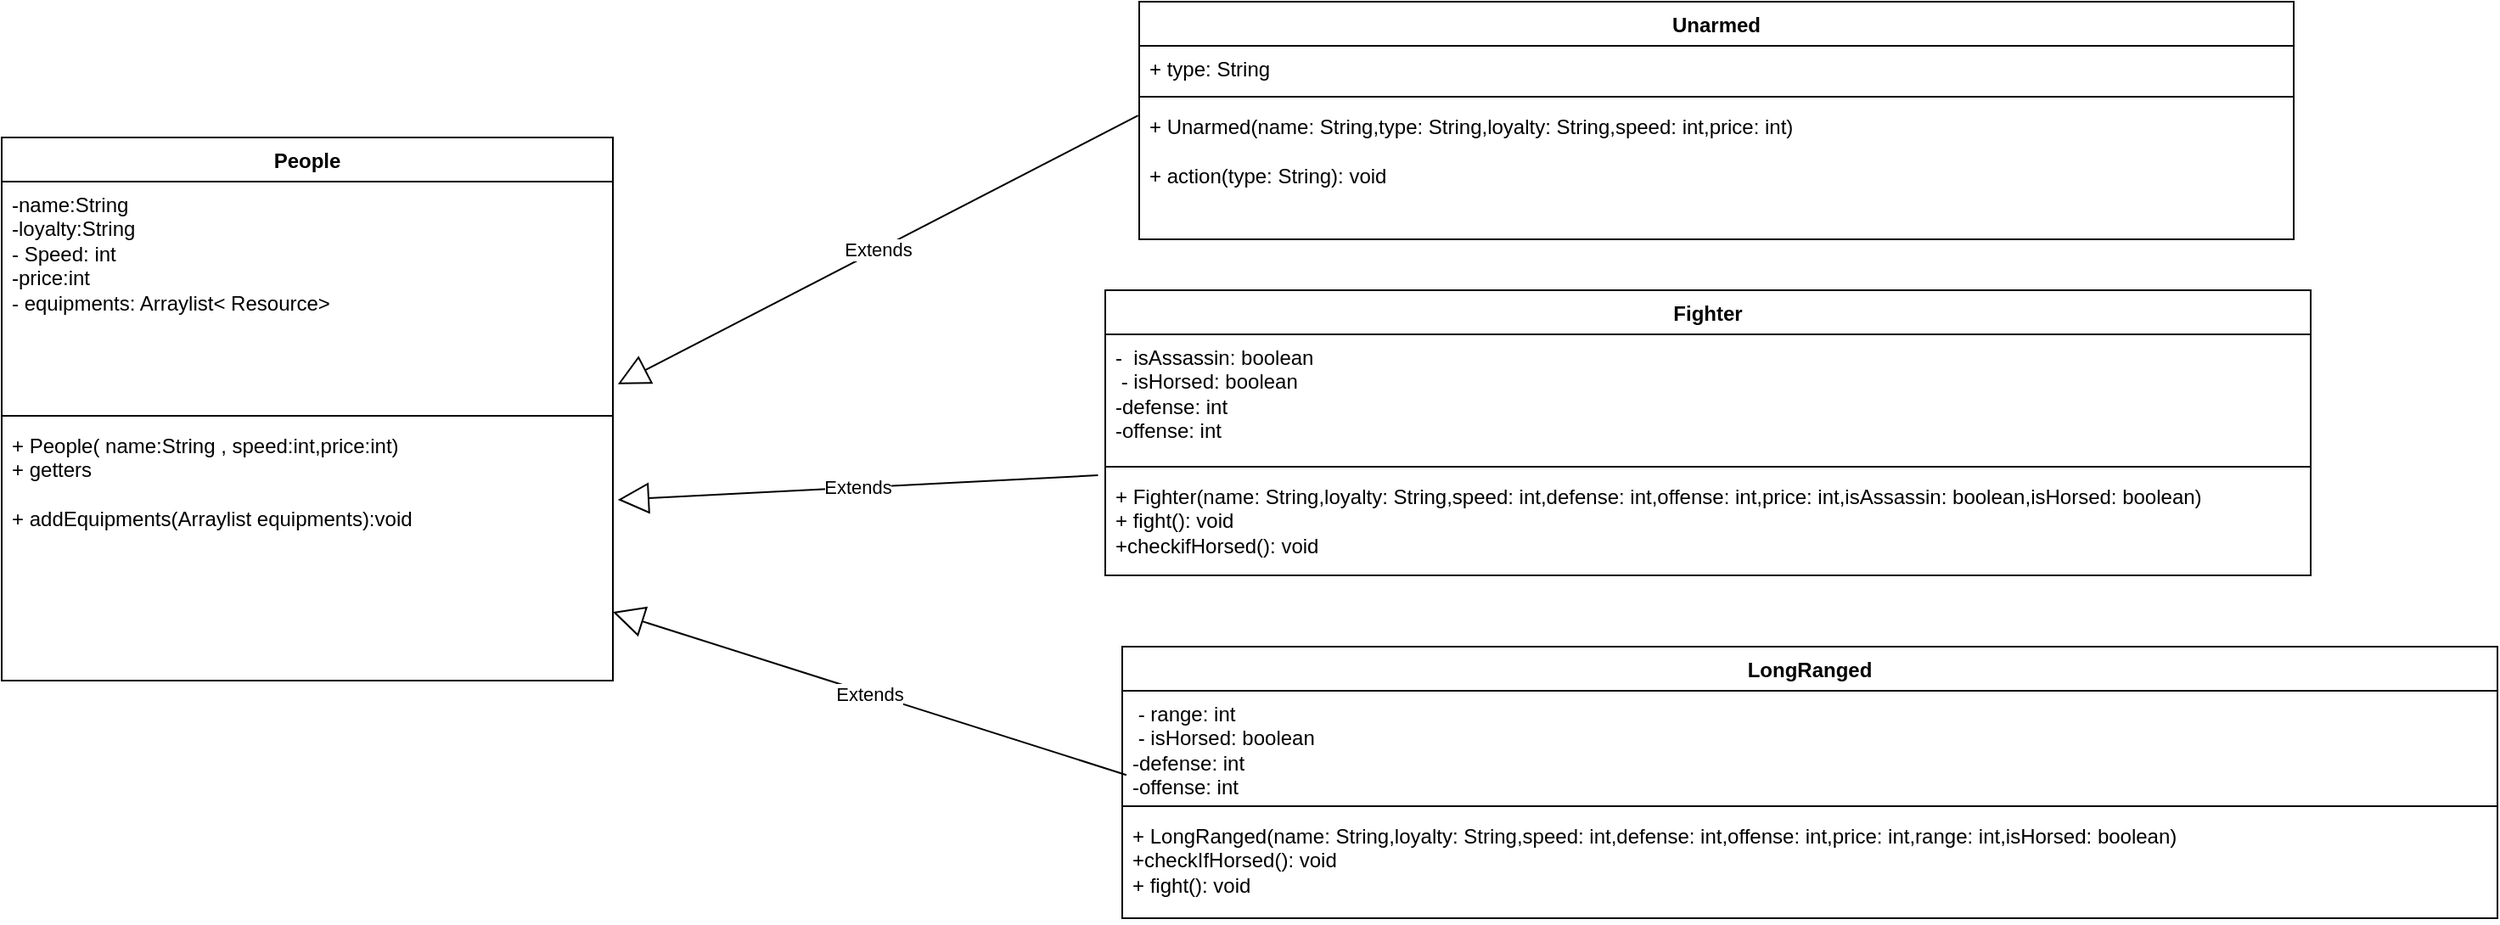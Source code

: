 <mxfile version="21.1.5" type="device">
  <diagram name="Page-1" id="eyCFR0LN3RpBlffGIyyh">
    <mxGraphModel dx="2100" dy="1174" grid="1" gridSize="10" guides="1" tooltips="1" connect="1" arrows="1" fold="1" page="1" pageScale="1" pageWidth="850" pageHeight="1100" math="0" shadow="0">
      <root>
        <mxCell id="0" />
        <mxCell id="1" parent="0" />
        <mxCell id="trcdo64KEQHRsMz_tVrW-1" value="People" style="swimlane;fontStyle=1;align=center;verticalAlign=top;childLayout=stackLayout;horizontal=1;startSize=26;horizontalStack=0;resizeParent=1;resizeParentMax=0;resizeLast=0;collapsible=1;marginBottom=0;whiteSpace=wrap;html=1;" parent="1" vertex="1">
          <mxGeometry x="100" y="520" width="360" height="320" as="geometry" />
        </mxCell>
        <mxCell id="trcdo64KEQHRsMz_tVrW-2" value="-name:String&lt;br&gt;-loyalty:String&lt;br&gt;- Speed: int&lt;br&gt;-price:int&lt;br&gt;- equipments: Arraylist&amp;lt; Resource&amp;gt;" style="text;strokeColor=none;fillColor=none;align=left;verticalAlign=top;spacingLeft=4;spacingRight=4;overflow=hidden;rotatable=0;points=[[0,0.5],[1,0.5]];portConstraint=eastwest;whiteSpace=wrap;html=1;" parent="trcdo64KEQHRsMz_tVrW-1" vertex="1">
          <mxGeometry y="26" width="360" height="134" as="geometry" />
        </mxCell>
        <mxCell id="trcdo64KEQHRsMz_tVrW-3" value="" style="line;strokeWidth=1;fillColor=none;align=left;verticalAlign=middle;spacingTop=-1;spacingLeft=3;spacingRight=3;rotatable=0;labelPosition=right;points=[];portConstraint=eastwest;strokeColor=inherit;" parent="trcdo64KEQHRsMz_tVrW-1" vertex="1">
          <mxGeometry y="160" width="360" height="8" as="geometry" />
        </mxCell>
        <mxCell id="trcdo64KEQHRsMz_tVrW-4" value="+ People( name:String , speed:int,price:int)&lt;br&gt;+ getters&lt;br&gt;&lt;br&gt;+ addEquipments(Arraylist equipments):void" style="text;strokeColor=none;fillColor=none;align=left;verticalAlign=top;spacingLeft=4;spacingRight=4;overflow=hidden;rotatable=0;points=[[0,0.5],[1,0.5]];portConstraint=eastwest;whiteSpace=wrap;html=1;" parent="trcdo64KEQHRsMz_tVrW-1" vertex="1">
          <mxGeometry y="168" width="360" height="152" as="geometry" />
        </mxCell>
        <mxCell id="9DE7B5fRwaOdTCavRMPI-5" value="LongRanged" style="swimlane;fontStyle=1;align=center;verticalAlign=top;childLayout=stackLayout;horizontal=1;startSize=26;horizontalStack=0;resizeParent=1;resizeParentMax=0;resizeLast=0;collapsible=1;marginBottom=0;whiteSpace=wrap;html=1;" vertex="1" parent="1">
          <mxGeometry x="760" y="820" width="810" height="160" as="geometry" />
        </mxCell>
        <mxCell id="9DE7B5fRwaOdTCavRMPI-6" value="&amp;nbsp;- range: int&lt;br&gt;&amp;nbsp;- isHorsed: boolean&lt;br&gt;-defense: int&lt;br style=&quot;border-color: var(--border-color);&quot;&gt;-offense: int" style="text;strokeColor=none;fillColor=none;align=left;verticalAlign=top;spacingLeft=4;spacingRight=4;overflow=hidden;rotatable=0;points=[[0,0.5],[1,0.5]];portConstraint=eastwest;whiteSpace=wrap;html=1;" vertex="1" parent="9DE7B5fRwaOdTCavRMPI-5">
          <mxGeometry y="26" width="810" height="64" as="geometry" />
        </mxCell>
        <mxCell id="9DE7B5fRwaOdTCavRMPI-7" value="" style="line;strokeWidth=1;fillColor=none;align=left;verticalAlign=middle;spacingTop=-1;spacingLeft=3;spacingRight=3;rotatable=0;labelPosition=right;points=[];portConstraint=eastwest;strokeColor=inherit;" vertex="1" parent="9DE7B5fRwaOdTCavRMPI-5">
          <mxGeometry y="90" width="810" height="8" as="geometry" />
        </mxCell>
        <mxCell id="9DE7B5fRwaOdTCavRMPI-8" value="+ LongRanged(name: String,loyalty: String,speed: int,defense: int,offense: int,price: int,range: int,isHorsed: boolean)&lt;br style=&quot;border-color: var(--border-color);&quot;&gt;+checkIfHorsed(): void&lt;br&gt;+ fight(): void" style="text;strokeColor=none;fillColor=none;align=left;verticalAlign=top;spacingLeft=4;spacingRight=4;overflow=hidden;rotatable=0;points=[[0,0.5],[1,0.5]];portConstraint=eastwest;whiteSpace=wrap;html=1;" vertex="1" parent="9DE7B5fRwaOdTCavRMPI-5">
          <mxGeometry y="98" width="810" height="62" as="geometry" />
        </mxCell>
        <mxCell id="9DE7B5fRwaOdTCavRMPI-9" value="Fighter" style="swimlane;fontStyle=1;align=center;verticalAlign=top;childLayout=stackLayout;horizontal=1;startSize=26;horizontalStack=0;resizeParent=1;resizeParentMax=0;resizeLast=0;collapsible=1;marginBottom=0;whiteSpace=wrap;html=1;" vertex="1" parent="1">
          <mxGeometry x="750" y="610" width="710" height="168" as="geometry" />
        </mxCell>
        <mxCell id="9DE7B5fRwaOdTCavRMPI-10" value="-&amp;nbsp; isAssassin: boolean&lt;br&gt;&amp;nbsp;- isHorsed: boolean&lt;br&gt;-defense: int&lt;br style=&quot;border-color: var(--border-color);&quot;&gt;-offense: int" style="text;strokeColor=none;fillColor=none;align=left;verticalAlign=top;spacingLeft=4;spacingRight=4;overflow=hidden;rotatable=0;points=[[0,0.5],[1,0.5]];portConstraint=eastwest;whiteSpace=wrap;html=1;" vertex="1" parent="9DE7B5fRwaOdTCavRMPI-9">
          <mxGeometry y="26" width="710" height="74" as="geometry" />
        </mxCell>
        <mxCell id="9DE7B5fRwaOdTCavRMPI-11" value="" style="line;strokeWidth=1;fillColor=none;align=left;verticalAlign=middle;spacingTop=-1;spacingLeft=3;spacingRight=3;rotatable=0;labelPosition=right;points=[];portConstraint=eastwest;strokeColor=inherit;" vertex="1" parent="9DE7B5fRwaOdTCavRMPI-9">
          <mxGeometry y="100" width="710" height="8" as="geometry" />
        </mxCell>
        <mxCell id="9DE7B5fRwaOdTCavRMPI-12" value="+ Fighter(name: String,loyalty: String,speed: int,defense: int,offense: int,price: int,isAssassin: boolean,isHorsed: boolean)&lt;br&gt;+ fight(): void&lt;br&gt;+checkifHorsed(): void" style="text;strokeColor=none;fillColor=none;align=left;verticalAlign=top;spacingLeft=4;spacingRight=4;overflow=hidden;rotatable=0;points=[[0,0.5],[1,0.5]];portConstraint=eastwest;whiteSpace=wrap;html=1;" vertex="1" parent="9DE7B5fRwaOdTCavRMPI-9">
          <mxGeometry y="108" width="710" height="60" as="geometry" />
        </mxCell>
        <mxCell id="9DE7B5fRwaOdTCavRMPI-13" value="Unarmed" style="swimlane;fontStyle=1;align=center;verticalAlign=top;childLayout=stackLayout;horizontal=1;startSize=26;horizontalStack=0;resizeParent=1;resizeParentMax=0;resizeLast=0;collapsible=1;marginBottom=0;whiteSpace=wrap;html=1;" vertex="1" parent="1">
          <mxGeometry x="770" y="440" width="680" height="140" as="geometry" />
        </mxCell>
        <mxCell id="9DE7B5fRwaOdTCavRMPI-14" value="+ type: String" style="text;strokeColor=none;fillColor=none;align=left;verticalAlign=top;spacingLeft=4;spacingRight=4;overflow=hidden;rotatable=0;points=[[0,0.5],[1,0.5]];portConstraint=eastwest;whiteSpace=wrap;html=1;" vertex="1" parent="9DE7B5fRwaOdTCavRMPI-13">
          <mxGeometry y="26" width="680" height="26" as="geometry" />
        </mxCell>
        <mxCell id="9DE7B5fRwaOdTCavRMPI-15" value="" style="line;strokeWidth=1;fillColor=none;align=left;verticalAlign=middle;spacingTop=-1;spacingLeft=3;spacingRight=3;rotatable=0;labelPosition=right;points=[];portConstraint=eastwest;strokeColor=inherit;" vertex="1" parent="9DE7B5fRwaOdTCavRMPI-13">
          <mxGeometry y="52" width="680" height="8" as="geometry" />
        </mxCell>
        <mxCell id="9DE7B5fRwaOdTCavRMPI-16" value="+ Unarmed(name: String,type: String,loyalty: String,speed: int,price: int)&lt;br style=&quot;border-color: var(--border-color);&quot;&gt;&amp;nbsp;&lt;br&gt;+ action(type: String): void" style="text;strokeColor=none;fillColor=none;align=left;verticalAlign=top;spacingLeft=4;spacingRight=4;overflow=hidden;rotatable=0;points=[[0,0.5],[1,0.5]];portConstraint=eastwest;whiteSpace=wrap;html=1;" vertex="1" parent="9DE7B5fRwaOdTCavRMPI-13">
          <mxGeometry y="60" width="680" height="80" as="geometry" />
        </mxCell>
        <mxCell id="9DE7B5fRwaOdTCavRMPI-17" value="Extends" style="endArrow=block;endSize=16;endFill=0;html=1;rounded=0;exitX=-0.001;exitY=0.088;exitDx=0;exitDy=0;exitPerimeter=0;entryX=1.008;entryY=0.891;entryDx=0;entryDy=0;entryPerimeter=0;" edge="1" parent="1" source="9DE7B5fRwaOdTCavRMPI-16" target="trcdo64KEQHRsMz_tVrW-2">
          <mxGeometry width="160" relative="1" as="geometry">
            <mxPoint x="510" y="540" as="sourcePoint" />
            <mxPoint x="670" y="540" as="targetPoint" />
          </mxGeometry>
        </mxCell>
        <mxCell id="9DE7B5fRwaOdTCavRMPI-18" value="Extends" style="endArrow=block;endSize=16;endFill=0;html=1;rounded=0;exitX=-0.006;exitY=0.017;exitDx=0;exitDy=0;exitPerimeter=0;entryX=1.008;entryY=0.299;entryDx=0;entryDy=0;entryPerimeter=0;" edge="1" parent="1" source="9DE7B5fRwaOdTCavRMPI-12" target="trcdo64KEQHRsMz_tVrW-4">
          <mxGeometry width="160" relative="1" as="geometry">
            <mxPoint x="540" y="720" as="sourcePoint" />
            <mxPoint x="700" y="720" as="targetPoint" />
          </mxGeometry>
        </mxCell>
        <mxCell id="9DE7B5fRwaOdTCavRMPI-19" value="Extends" style="endArrow=block;endSize=16;endFill=0;html=1;rounded=0;exitX=0.003;exitY=0.775;exitDx=0;exitDy=0;exitPerimeter=0;entryX=1;entryY=0.734;entryDx=0;entryDy=0;entryPerimeter=0;" edge="1" parent="1" source="9DE7B5fRwaOdTCavRMPI-6" target="trcdo64KEQHRsMz_tVrW-4">
          <mxGeometry width="160" relative="1" as="geometry">
            <mxPoint x="490" y="870" as="sourcePoint" />
            <mxPoint x="650" y="870" as="targetPoint" />
          </mxGeometry>
        </mxCell>
      </root>
    </mxGraphModel>
  </diagram>
</mxfile>

